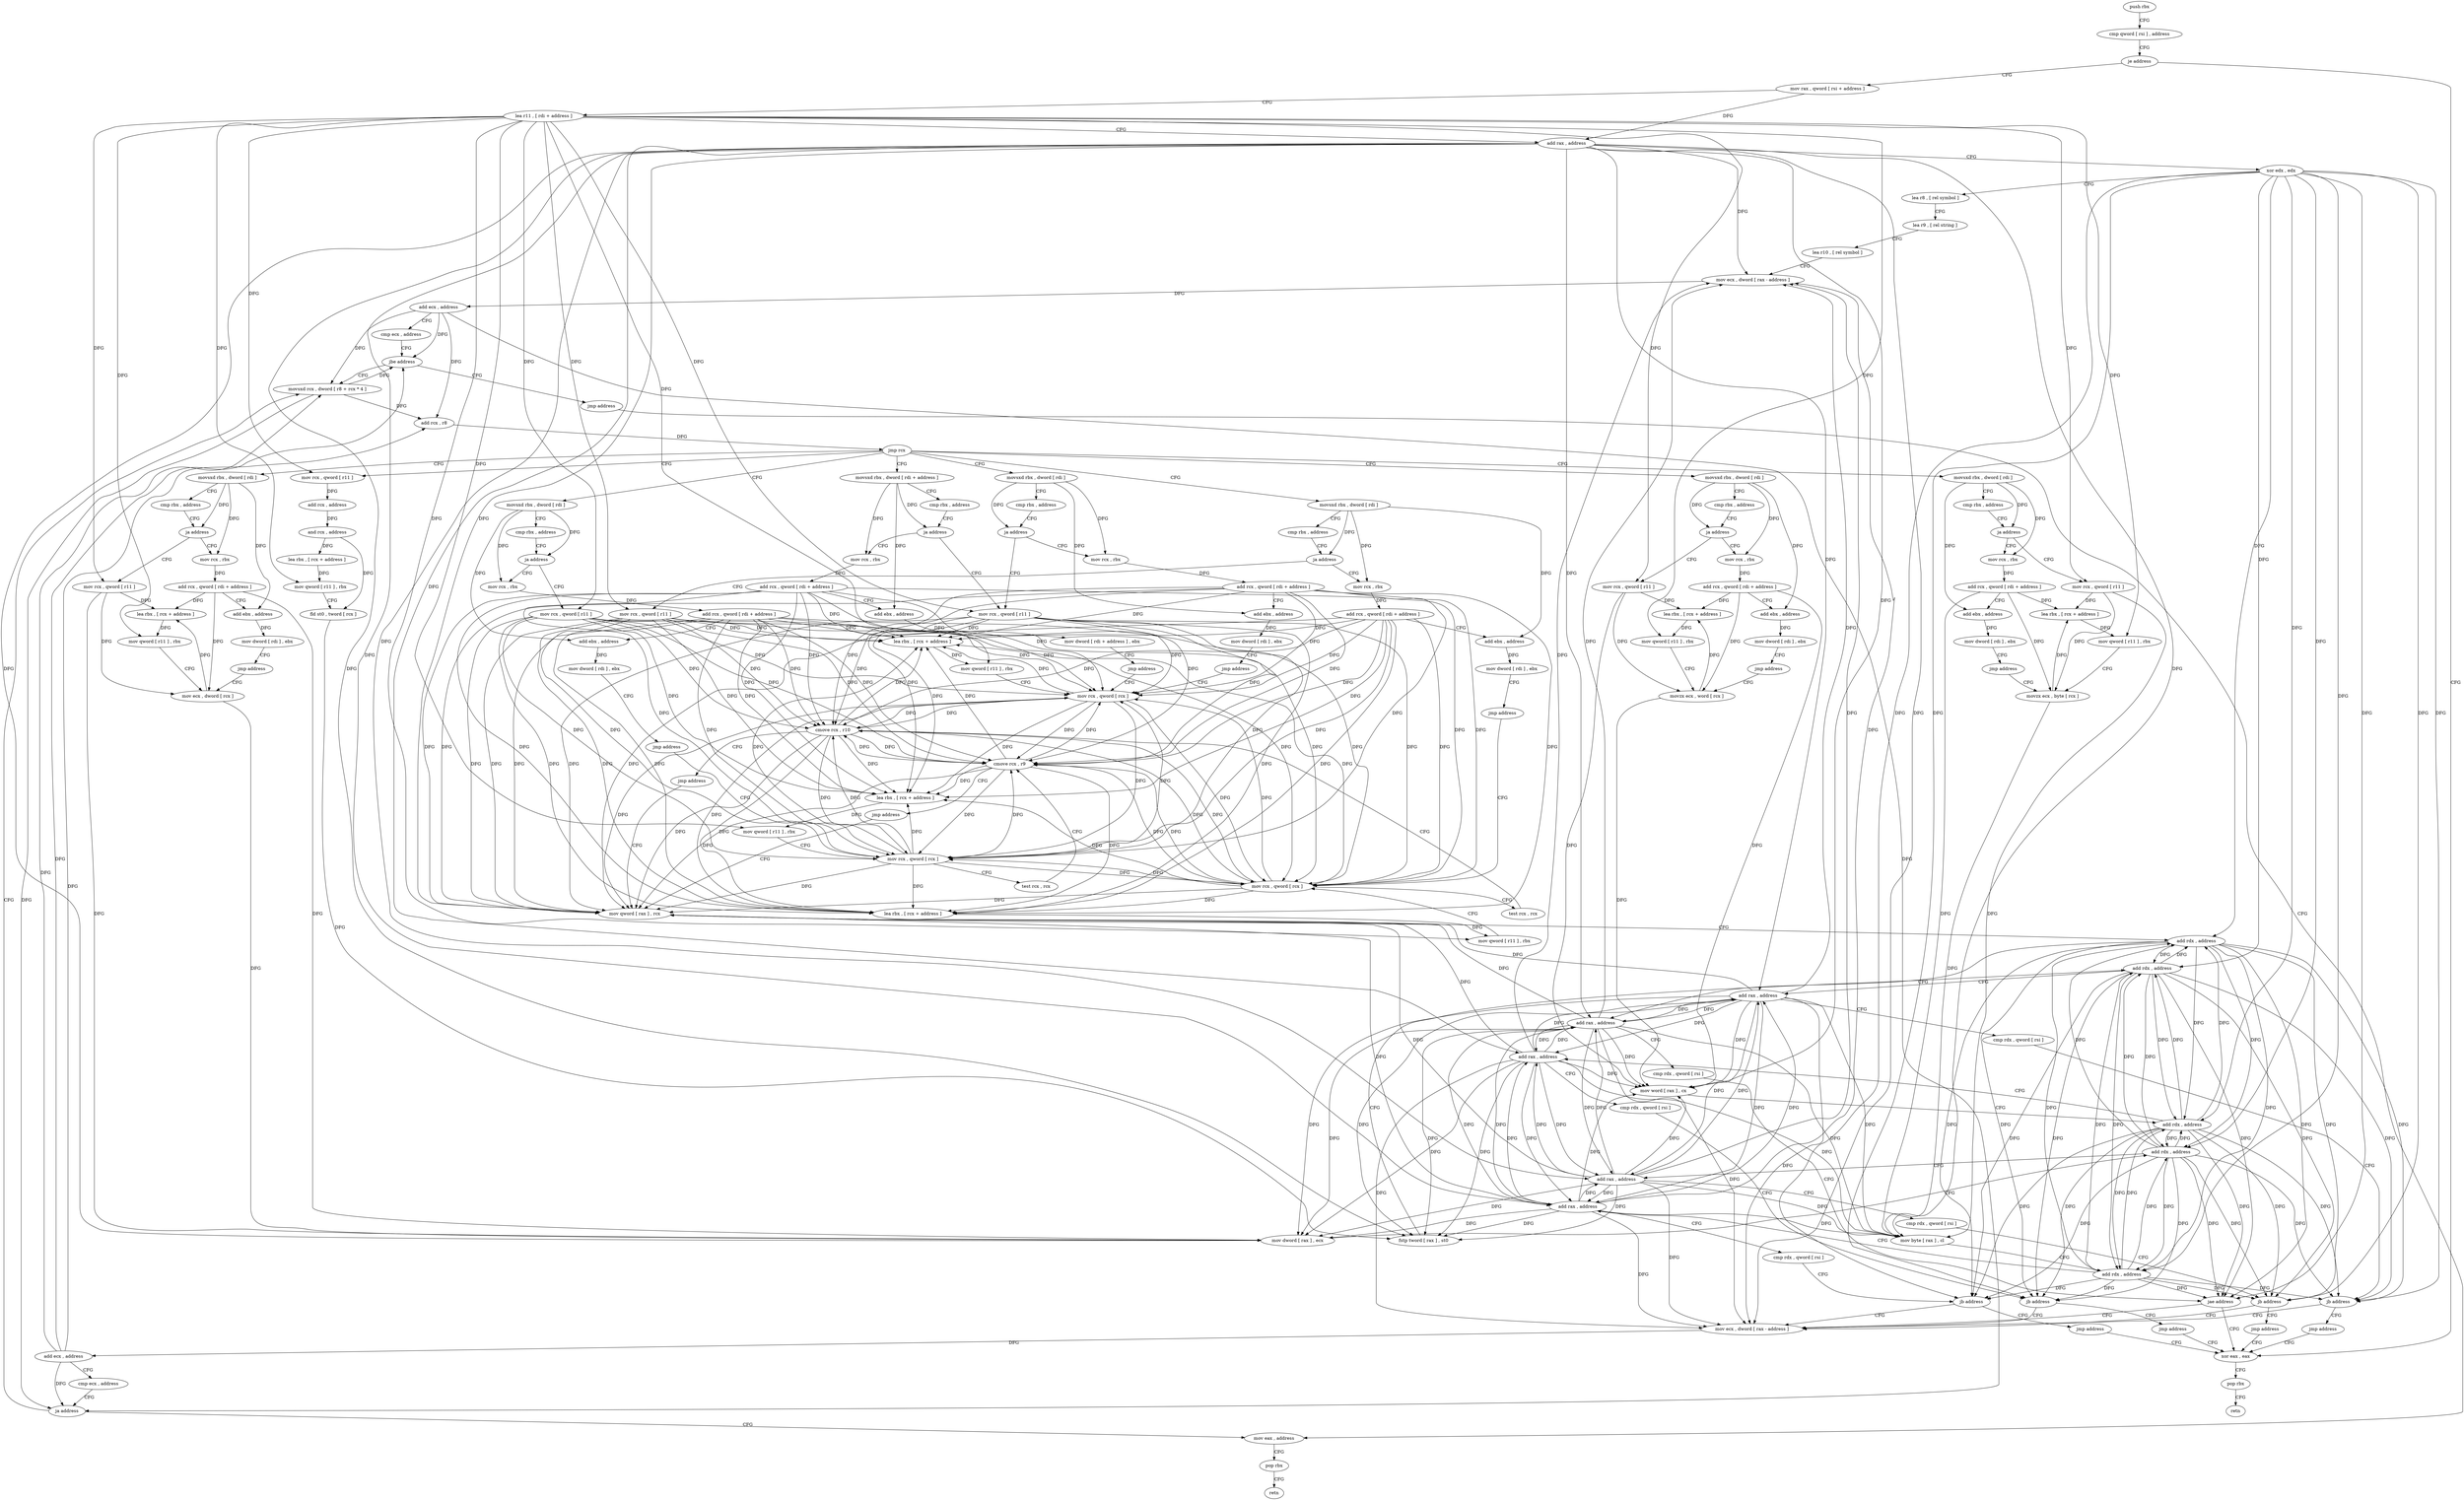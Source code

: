 digraph "func" {
"4327328" [label = "push rbx" ]
"4327329" [label = "cmp qword [ rsi ] , address" ]
"4327333" [label = "je address" ]
"4327849" [label = "xor eax , eax" ]
"4327339" [label = "mov rax , qword [ rsi + address ]" ]
"4327851" [label = "pop rbx" ]
"4327852" [label = "retn" ]
"4327343" [label = "lea r11 , [ rdi + address ]" ]
"4327347" [label = "add rax , address" ]
"4327351" [label = "xor edx , edx" ]
"4327353" [label = "lea r8 , [ rel symbol ]" ]
"4327360" [label = "lea r9 , [ rel string ]" ]
"4327367" [label = "lea r10 , [ rel symbol ]" ]
"4327374" [label = "mov ecx , dword [ rax - address ]" ]
"4327377" [label = "add ecx , address" ]
"4327380" [label = "cmp ecx , address" ]
"4327383" [label = "jbe address" ]
"4327440" [label = "movsxd rcx , dword [ r8 + rcx * 4 ]" ]
"4327385" [label = "jmp address" ]
"4327444" [label = "add rcx , r8" ]
"4327447" [label = "jmp rcx" ]
"4327449" [label = "movsxd rbx , dword [ rdi ]" ]
"4327472" [label = "movsxd rbx , dword [ rdi ]" ]
"4327495" [label = "movsxd rbx , dword [ rdi ]" ]
"4327525" [label = "movsxd rbx , dword [ rdi ]" ]
"4327591" [label = "movsxd rbx , dword [ rdi ]" ]
"4327621" [label = "movsxd rbx , dword [ rdi ]" ]
"4327723" [label = "movsxd rbx , dword [ rdi + address ]" ]
"4327758" [label = "mov rcx , qword [ r11 ]" ]
"4327853" [label = "mov eax , address" ]
"4327452" [label = "cmp rbx , address" ]
"4327456" [label = "ja address" ]
"4327392" [label = "mov rcx , qword [ r11 ]" ]
"4327458" [label = "mov rcx , rbx" ]
"4327475" [label = "cmp rbx , address" ]
"4327479" [label = "ja address" ]
"4327555" [label = "mov rcx , qword [ r11 ]" ]
"4327481" [label = "mov rcx , rbx" ]
"4327498" [label = "cmp rbx , address" ]
"4327502" [label = "ja address" ]
"4327651" [label = "mov rcx , qword [ r11 ]" ]
"4327508" [label = "mov rcx , rbx" ]
"4327528" [label = "cmp rbx , address" ]
"4327532" [label = "ja address" ]
"4327688" [label = "mov rcx , qword [ r11 ]" ]
"4327538" [label = "mov rcx , rbx" ]
"4327594" [label = "cmp rbx , address" ]
"4327598" [label = "ja address" ]
"4327799" [label = "mov rcx , qword [ r11 ]" ]
"4327604" [label = "mov rcx , rbx" ]
"4327624" [label = "cmp rbx , address" ]
"4327628" [label = "ja address" ]
"4327824" [label = "mov rcx , qword [ r11 ]" ]
"4327634" [label = "mov rcx , rbx" ]
"4327727" [label = "cmp rbx , address" ]
"4327734" [label = "ja address" ]
"4327740" [label = "mov rcx , rbx" ]
"4327761" [label = "add rcx , address" ]
"4327765" [label = "and rcx , address" ]
"4327769" [label = "lea rbx , [ rcx + address ]" ]
"4327773" [label = "mov qword [ r11 ] , rbx" ]
"4327776" [label = "fld st0 , tword [ rcx ]" ]
"4327778" [label = "fstp tword [ rax ] , st0" ]
"4327780" [label = "add rdx , address" ]
"4327784" [label = "add rax , address" ]
"4327788" [label = "cmp rdx , qword [ rsi ]" ]
"4327791" [label = "jb address" ]
"4327425" [label = "mov ecx , dword [ rax - address ]" ]
"4327797" [label = "jmp address" ]
"4327858" [label = "pop rbx" ]
"4327859" [label = "retn" ]
"4327395" [label = "lea rbx , [ rcx + address ]" ]
"4327399" [label = "mov qword [ r11 ] , rbx" ]
"4327402" [label = "mov rcx , qword [ rcx ]" ]
"4327461" [label = "add rcx , qword [ rdi + address ]" ]
"4327465" [label = "add ebx , address" ]
"4327468" [label = "mov dword [ rdi ] , ebx" ]
"4327470" [label = "jmp address" ]
"4327558" [label = "lea rbx , [ rcx + address ]" ]
"4327562" [label = "mov qword [ r11 ] , rbx" ]
"4327565" [label = "mov ecx , dword [ rcx ]" ]
"4327484" [label = "add rcx , qword [ rdi + address ]" ]
"4327488" [label = "add ebx , address" ]
"4327491" [label = "mov dword [ rdi ] , ebx" ]
"4327493" [label = "jmp address" ]
"4327654" [label = "lea rbx , [ rcx + address ]" ]
"4327658" [label = "mov qword [ r11 ] , rbx" ]
"4327661" [label = "movzx ecx , byte [ rcx ]" ]
"4327511" [label = "add rcx , qword [ rdi + address ]" ]
"4327515" [label = "add ebx , address" ]
"4327518" [label = "mov dword [ rdi ] , ebx" ]
"4327520" [label = "jmp address" ]
"4327691" [label = "lea rbx , [ rcx + address ]" ]
"4327695" [label = "mov qword [ r11 ] , rbx" ]
"4327698" [label = "movzx ecx , word [ rcx ]" ]
"4327541" [label = "add rcx , qword [ rdi + address ]" ]
"4327545" [label = "add ebx , address" ]
"4327548" [label = "mov dword [ rdi ] , ebx" ]
"4327550" [label = "jmp address" ]
"4327802" [label = "lea rbx , [ rcx + address ]" ]
"4327806" [label = "mov qword [ r11 ] , rbx" ]
"4327809" [label = "mov rcx , qword [ rcx ]" ]
"4327607" [label = "add rcx , qword [ rdi + address ]" ]
"4327611" [label = "add ebx , address" ]
"4327614" [label = "mov dword [ rdi ] , ebx" ]
"4327616" [label = "jmp address" ]
"4327827" [label = "lea rbx , [ rcx + address ]" ]
"4327831" [label = "mov qword [ r11 ] , rbx" ]
"4327834" [label = "mov rcx , qword [ rcx ]" ]
"4327637" [label = "add rcx , qword [ rdi + address ]" ]
"4327641" [label = "add ebx , address" ]
"4327644" [label = "mov dword [ rdi ] , ebx" ]
"4327646" [label = "jmp address" ]
"4327743" [label = "add rcx , qword [ rdi + address ]" ]
"4327747" [label = "add ebx , address" ]
"4327750" [label = "mov dword [ rdi + address ] , ebx" ]
"4327753" [label = "jmp address" ]
"4327428" [label = "add ecx , address" ]
"4327431" [label = "cmp ecx , address" ]
"4327434" [label = "ja address" ]
"4327405" [label = "mov qword [ rax ] , rcx" ]
"4327586" [label = "jmp address" ]
"4327567" [label = "mov dword [ rax ] , ecx" ]
"4327569" [label = "add rdx , address" ]
"4327573" [label = "add rax , address" ]
"4327577" [label = "cmp rdx , qword [ rsi ]" ]
"4327580" [label = "jb address" ]
"4327683" [label = "jmp address" ]
"4327664" [label = "mov byte [ rax ] , cl" ]
"4327666" [label = "add rdx , address" ]
"4327670" [label = "add rax , address" ]
"4327674" [label = "cmp rdx , qword [ rsi ]" ]
"4327677" [label = "jb address" ]
"4327721" [label = "jmp address" ]
"4327701" [label = "mov word [ rax ] , cx" ]
"4327704" [label = "add rdx , address" ]
"4327708" [label = "add rax , address" ]
"4327712" [label = "cmp rdx , qword [ rsi ]" ]
"4327715" [label = "jb address" ]
"4327408" [label = "add rdx , address" ]
"4327412" [label = "add rax , address" ]
"4327416" [label = "cmp rdx , qword [ rsi ]" ]
"4327419" [label = "jae address" ]
"4327812" [label = "test rcx , rcx" ]
"4327815" [label = "cmove rcx , r9" ]
"4327819" [label = "jmp address" ]
"4327837" [label = "test rcx , rcx" ]
"4327840" [label = "cmove rcx , r10" ]
"4327844" [label = "jmp address" ]
"4327328" -> "4327329" [ label = "CFG" ]
"4327329" -> "4327333" [ label = "CFG" ]
"4327333" -> "4327849" [ label = "CFG" ]
"4327333" -> "4327339" [ label = "CFG" ]
"4327849" -> "4327851" [ label = "CFG" ]
"4327339" -> "4327343" [ label = "CFG" ]
"4327339" -> "4327347" [ label = "DFG" ]
"4327851" -> "4327852" [ label = "CFG" ]
"4327343" -> "4327347" [ label = "CFG" ]
"4327343" -> "4327758" [ label = "DFG" ]
"4327343" -> "4327773" [ label = "DFG" ]
"4327343" -> "4327392" [ label = "DFG" ]
"4327343" -> "4327399" [ label = "DFG" ]
"4327343" -> "4327555" [ label = "DFG" ]
"4327343" -> "4327562" [ label = "DFG" ]
"4327343" -> "4327651" [ label = "DFG" ]
"4327343" -> "4327658" [ label = "DFG" ]
"4327343" -> "4327688" [ label = "DFG" ]
"4327343" -> "4327695" [ label = "DFG" ]
"4327343" -> "4327799" [ label = "DFG" ]
"4327343" -> "4327806" [ label = "DFG" ]
"4327343" -> "4327824" [ label = "DFG" ]
"4327343" -> "4327831" [ label = "DFG" ]
"4327347" -> "4327351" [ label = "CFG" ]
"4327347" -> "4327374" [ label = "DFG" ]
"4327347" -> "4327778" [ label = "DFG" ]
"4327347" -> "4327784" [ label = "DFG" ]
"4327347" -> "4327425" [ label = "DFG" ]
"4327347" -> "4327567" [ label = "DFG" ]
"4327347" -> "4327573" [ label = "DFG" ]
"4327347" -> "4327664" [ label = "DFG" ]
"4327347" -> "4327670" [ label = "DFG" ]
"4327347" -> "4327701" [ label = "DFG" ]
"4327347" -> "4327708" [ label = "DFG" ]
"4327347" -> "4327405" [ label = "DFG" ]
"4327347" -> "4327412" [ label = "DFG" ]
"4327351" -> "4327353" [ label = "CFG" ]
"4327351" -> "4327780" [ label = "DFG" ]
"4327351" -> "4327791" [ label = "DFG" ]
"4327351" -> "4327569" [ label = "DFG" ]
"4327351" -> "4327580" [ label = "DFG" ]
"4327351" -> "4327666" [ label = "DFG" ]
"4327351" -> "4327677" [ label = "DFG" ]
"4327351" -> "4327704" [ label = "DFG" ]
"4327351" -> "4327715" [ label = "DFG" ]
"4327351" -> "4327408" [ label = "DFG" ]
"4327351" -> "4327419" [ label = "DFG" ]
"4327353" -> "4327360" [ label = "CFG" ]
"4327360" -> "4327367" [ label = "CFG" ]
"4327367" -> "4327374" [ label = "CFG" ]
"4327374" -> "4327377" [ label = "DFG" ]
"4327377" -> "4327380" [ label = "CFG" ]
"4327377" -> "4327383" [ label = "DFG" ]
"4327377" -> "4327440" [ label = "DFG" ]
"4327377" -> "4327444" [ label = "DFG" ]
"4327377" -> "4327434" [ label = "DFG" ]
"4327380" -> "4327383" [ label = "CFG" ]
"4327383" -> "4327440" [ label = "CFG" ]
"4327383" -> "4327385" [ label = "CFG" ]
"4327440" -> "4327444" [ label = "DFG" ]
"4327440" -> "4327383" [ label = "DFG" ]
"4327440" -> "4327434" [ label = "DFG" ]
"4327385" -> "4327853" [ label = "CFG" ]
"4327444" -> "4327447" [ label = "DFG" ]
"4327447" -> "4327449" [ label = "CFG" ]
"4327447" -> "4327472" [ label = "CFG" ]
"4327447" -> "4327495" [ label = "CFG" ]
"4327447" -> "4327525" [ label = "CFG" ]
"4327447" -> "4327591" [ label = "CFG" ]
"4327447" -> "4327621" [ label = "CFG" ]
"4327447" -> "4327723" [ label = "CFG" ]
"4327447" -> "4327758" [ label = "CFG" ]
"4327449" -> "4327452" [ label = "CFG" ]
"4327449" -> "4327456" [ label = "DFG" ]
"4327449" -> "4327458" [ label = "DFG" ]
"4327449" -> "4327465" [ label = "DFG" ]
"4327472" -> "4327475" [ label = "CFG" ]
"4327472" -> "4327479" [ label = "DFG" ]
"4327472" -> "4327481" [ label = "DFG" ]
"4327472" -> "4327488" [ label = "DFG" ]
"4327495" -> "4327498" [ label = "CFG" ]
"4327495" -> "4327502" [ label = "DFG" ]
"4327495" -> "4327508" [ label = "DFG" ]
"4327495" -> "4327515" [ label = "DFG" ]
"4327525" -> "4327528" [ label = "CFG" ]
"4327525" -> "4327532" [ label = "DFG" ]
"4327525" -> "4327538" [ label = "DFG" ]
"4327525" -> "4327545" [ label = "DFG" ]
"4327591" -> "4327594" [ label = "CFG" ]
"4327591" -> "4327598" [ label = "DFG" ]
"4327591" -> "4327604" [ label = "DFG" ]
"4327591" -> "4327611" [ label = "DFG" ]
"4327621" -> "4327624" [ label = "CFG" ]
"4327621" -> "4327628" [ label = "DFG" ]
"4327621" -> "4327634" [ label = "DFG" ]
"4327621" -> "4327641" [ label = "DFG" ]
"4327723" -> "4327727" [ label = "CFG" ]
"4327723" -> "4327734" [ label = "DFG" ]
"4327723" -> "4327740" [ label = "DFG" ]
"4327723" -> "4327747" [ label = "DFG" ]
"4327758" -> "4327761" [ label = "DFG" ]
"4327853" -> "4327858" [ label = "CFG" ]
"4327452" -> "4327456" [ label = "CFG" ]
"4327456" -> "4327392" [ label = "CFG" ]
"4327456" -> "4327458" [ label = "CFG" ]
"4327392" -> "4327395" [ label = "DFG" ]
"4327392" -> "4327802" [ label = "DFG" ]
"4327392" -> "4327827" [ label = "DFG" ]
"4327392" -> "4327402" [ label = "DFG" ]
"4327392" -> "4327809" [ label = "DFG" ]
"4327392" -> "4327815" [ label = "DFG" ]
"4327392" -> "4327834" [ label = "DFG" ]
"4327392" -> "4327840" [ label = "DFG" ]
"4327392" -> "4327405" [ label = "DFG" ]
"4327458" -> "4327461" [ label = "DFG" ]
"4327475" -> "4327479" [ label = "CFG" ]
"4327479" -> "4327555" [ label = "CFG" ]
"4327479" -> "4327481" [ label = "CFG" ]
"4327555" -> "4327558" [ label = "DFG" ]
"4327555" -> "4327565" [ label = "DFG" ]
"4327555" -> "4327567" [ label = "DFG" ]
"4327481" -> "4327484" [ label = "DFG" ]
"4327498" -> "4327502" [ label = "CFG" ]
"4327502" -> "4327651" [ label = "CFG" ]
"4327502" -> "4327508" [ label = "CFG" ]
"4327651" -> "4327654" [ label = "DFG" ]
"4327651" -> "4327661" [ label = "DFG" ]
"4327651" -> "4327664" [ label = "DFG" ]
"4327508" -> "4327511" [ label = "DFG" ]
"4327528" -> "4327532" [ label = "CFG" ]
"4327532" -> "4327688" [ label = "CFG" ]
"4327532" -> "4327538" [ label = "CFG" ]
"4327688" -> "4327691" [ label = "DFG" ]
"4327688" -> "4327698" [ label = "DFG" ]
"4327688" -> "4327701" [ label = "DFG" ]
"4327538" -> "4327541" [ label = "DFG" ]
"4327594" -> "4327598" [ label = "CFG" ]
"4327598" -> "4327799" [ label = "CFG" ]
"4327598" -> "4327604" [ label = "CFG" ]
"4327799" -> "4327802" [ label = "DFG" ]
"4327799" -> "4327395" [ label = "DFG" ]
"4327799" -> "4327827" [ label = "DFG" ]
"4327799" -> "4327402" [ label = "DFG" ]
"4327799" -> "4327809" [ label = "DFG" ]
"4327799" -> "4327815" [ label = "DFG" ]
"4327799" -> "4327834" [ label = "DFG" ]
"4327799" -> "4327840" [ label = "DFG" ]
"4327799" -> "4327405" [ label = "DFG" ]
"4327604" -> "4327607" [ label = "DFG" ]
"4327624" -> "4327628" [ label = "CFG" ]
"4327628" -> "4327824" [ label = "CFG" ]
"4327628" -> "4327634" [ label = "CFG" ]
"4327824" -> "4327827" [ label = "DFG" ]
"4327824" -> "4327395" [ label = "DFG" ]
"4327824" -> "4327802" [ label = "DFG" ]
"4327824" -> "4327402" [ label = "DFG" ]
"4327824" -> "4327809" [ label = "DFG" ]
"4327824" -> "4327815" [ label = "DFG" ]
"4327824" -> "4327834" [ label = "DFG" ]
"4327824" -> "4327840" [ label = "DFG" ]
"4327824" -> "4327405" [ label = "DFG" ]
"4327634" -> "4327637" [ label = "DFG" ]
"4327727" -> "4327734" [ label = "CFG" ]
"4327734" -> "4327392" [ label = "CFG" ]
"4327734" -> "4327740" [ label = "CFG" ]
"4327740" -> "4327743" [ label = "DFG" ]
"4327761" -> "4327765" [ label = "DFG" ]
"4327765" -> "4327769" [ label = "DFG" ]
"4327765" -> "4327776" [ label = "DFG" ]
"4327769" -> "4327773" [ label = "DFG" ]
"4327773" -> "4327776" [ label = "CFG" ]
"4327776" -> "4327778" [ label = "DFG" ]
"4327778" -> "4327780" [ label = "CFG" ]
"4327780" -> "4327784" [ label = "CFG" ]
"4327780" -> "4327791" [ label = "DFG" ]
"4327780" -> "4327569" [ label = "DFG" ]
"4327780" -> "4327580" [ label = "DFG" ]
"4327780" -> "4327666" [ label = "DFG" ]
"4327780" -> "4327677" [ label = "DFG" ]
"4327780" -> "4327704" [ label = "DFG" ]
"4327780" -> "4327715" [ label = "DFG" ]
"4327780" -> "4327408" [ label = "DFG" ]
"4327780" -> "4327419" [ label = "DFG" ]
"4327784" -> "4327788" [ label = "CFG" ]
"4327784" -> "4327374" [ label = "DFG" ]
"4327784" -> "4327778" [ label = "DFG" ]
"4327784" -> "4327425" [ label = "DFG" ]
"4327784" -> "4327567" [ label = "DFG" ]
"4327784" -> "4327573" [ label = "DFG" ]
"4327784" -> "4327664" [ label = "DFG" ]
"4327784" -> "4327670" [ label = "DFG" ]
"4327784" -> "4327701" [ label = "DFG" ]
"4327784" -> "4327708" [ label = "DFG" ]
"4327784" -> "4327405" [ label = "DFG" ]
"4327784" -> "4327412" [ label = "DFG" ]
"4327788" -> "4327791" [ label = "CFG" ]
"4327791" -> "4327425" [ label = "CFG" ]
"4327791" -> "4327797" [ label = "CFG" ]
"4327425" -> "4327428" [ label = "DFG" ]
"4327797" -> "4327849" [ label = "CFG" ]
"4327858" -> "4327859" [ label = "CFG" ]
"4327395" -> "4327399" [ label = "DFG" ]
"4327399" -> "4327402" [ label = "CFG" ]
"4327402" -> "4327405" [ label = "DFG" ]
"4327402" -> "4327395" [ label = "DFG" ]
"4327402" -> "4327802" [ label = "DFG" ]
"4327402" -> "4327827" [ label = "DFG" ]
"4327402" -> "4327809" [ label = "DFG" ]
"4327402" -> "4327815" [ label = "DFG" ]
"4327402" -> "4327834" [ label = "DFG" ]
"4327402" -> "4327840" [ label = "DFG" ]
"4327461" -> "4327465" [ label = "CFG" ]
"4327461" -> "4327395" [ label = "DFG" ]
"4327461" -> "4327802" [ label = "DFG" ]
"4327461" -> "4327827" [ label = "DFG" ]
"4327461" -> "4327402" [ label = "DFG" ]
"4327461" -> "4327809" [ label = "DFG" ]
"4327461" -> "4327815" [ label = "DFG" ]
"4327461" -> "4327834" [ label = "DFG" ]
"4327461" -> "4327840" [ label = "DFG" ]
"4327461" -> "4327405" [ label = "DFG" ]
"4327465" -> "4327468" [ label = "DFG" ]
"4327468" -> "4327470" [ label = "CFG" ]
"4327470" -> "4327402" [ label = "CFG" ]
"4327558" -> "4327562" [ label = "DFG" ]
"4327562" -> "4327565" [ label = "CFG" ]
"4327565" -> "4327567" [ label = "DFG" ]
"4327565" -> "4327558" [ label = "DFG" ]
"4327484" -> "4327488" [ label = "CFG" ]
"4327484" -> "4327558" [ label = "DFG" ]
"4327484" -> "4327565" [ label = "DFG" ]
"4327484" -> "4327567" [ label = "DFG" ]
"4327488" -> "4327491" [ label = "DFG" ]
"4327491" -> "4327493" [ label = "CFG" ]
"4327493" -> "4327565" [ label = "CFG" ]
"4327654" -> "4327658" [ label = "DFG" ]
"4327658" -> "4327661" [ label = "CFG" ]
"4327661" -> "4327664" [ label = "DFG" ]
"4327661" -> "4327654" [ label = "DFG" ]
"4327511" -> "4327515" [ label = "CFG" ]
"4327511" -> "4327654" [ label = "DFG" ]
"4327511" -> "4327661" [ label = "DFG" ]
"4327511" -> "4327664" [ label = "DFG" ]
"4327515" -> "4327518" [ label = "DFG" ]
"4327518" -> "4327520" [ label = "CFG" ]
"4327520" -> "4327661" [ label = "CFG" ]
"4327691" -> "4327695" [ label = "DFG" ]
"4327695" -> "4327698" [ label = "CFG" ]
"4327698" -> "4327701" [ label = "DFG" ]
"4327698" -> "4327691" [ label = "DFG" ]
"4327541" -> "4327545" [ label = "CFG" ]
"4327541" -> "4327691" [ label = "DFG" ]
"4327541" -> "4327698" [ label = "DFG" ]
"4327541" -> "4327701" [ label = "DFG" ]
"4327545" -> "4327548" [ label = "DFG" ]
"4327548" -> "4327550" [ label = "CFG" ]
"4327550" -> "4327698" [ label = "CFG" ]
"4327802" -> "4327806" [ label = "DFG" ]
"4327806" -> "4327809" [ label = "CFG" ]
"4327809" -> "4327812" [ label = "CFG" ]
"4327809" -> "4327395" [ label = "DFG" ]
"4327809" -> "4327802" [ label = "DFG" ]
"4327809" -> "4327827" [ label = "DFG" ]
"4327809" -> "4327402" [ label = "DFG" ]
"4327809" -> "4327815" [ label = "DFG" ]
"4327809" -> "4327834" [ label = "DFG" ]
"4327809" -> "4327840" [ label = "DFG" ]
"4327809" -> "4327405" [ label = "DFG" ]
"4327607" -> "4327611" [ label = "CFG" ]
"4327607" -> "4327395" [ label = "DFG" ]
"4327607" -> "4327802" [ label = "DFG" ]
"4327607" -> "4327827" [ label = "DFG" ]
"4327607" -> "4327402" [ label = "DFG" ]
"4327607" -> "4327809" [ label = "DFG" ]
"4327607" -> "4327815" [ label = "DFG" ]
"4327607" -> "4327834" [ label = "DFG" ]
"4327607" -> "4327840" [ label = "DFG" ]
"4327607" -> "4327405" [ label = "DFG" ]
"4327611" -> "4327614" [ label = "DFG" ]
"4327614" -> "4327616" [ label = "CFG" ]
"4327616" -> "4327809" [ label = "CFG" ]
"4327827" -> "4327831" [ label = "DFG" ]
"4327831" -> "4327834" [ label = "CFG" ]
"4327834" -> "4327837" [ label = "CFG" ]
"4327834" -> "4327395" [ label = "DFG" ]
"4327834" -> "4327802" [ label = "DFG" ]
"4327834" -> "4327827" [ label = "DFG" ]
"4327834" -> "4327402" [ label = "DFG" ]
"4327834" -> "4327809" [ label = "DFG" ]
"4327834" -> "4327815" [ label = "DFG" ]
"4327834" -> "4327840" [ label = "DFG" ]
"4327834" -> "4327405" [ label = "DFG" ]
"4327637" -> "4327641" [ label = "CFG" ]
"4327637" -> "4327395" [ label = "DFG" ]
"4327637" -> "4327802" [ label = "DFG" ]
"4327637" -> "4327827" [ label = "DFG" ]
"4327637" -> "4327402" [ label = "DFG" ]
"4327637" -> "4327809" [ label = "DFG" ]
"4327637" -> "4327815" [ label = "DFG" ]
"4327637" -> "4327834" [ label = "DFG" ]
"4327637" -> "4327840" [ label = "DFG" ]
"4327637" -> "4327405" [ label = "DFG" ]
"4327641" -> "4327644" [ label = "DFG" ]
"4327644" -> "4327646" [ label = "CFG" ]
"4327646" -> "4327834" [ label = "CFG" ]
"4327743" -> "4327747" [ label = "CFG" ]
"4327743" -> "4327395" [ label = "DFG" ]
"4327743" -> "4327802" [ label = "DFG" ]
"4327743" -> "4327827" [ label = "DFG" ]
"4327743" -> "4327402" [ label = "DFG" ]
"4327743" -> "4327809" [ label = "DFG" ]
"4327743" -> "4327815" [ label = "DFG" ]
"4327743" -> "4327834" [ label = "DFG" ]
"4327743" -> "4327840" [ label = "DFG" ]
"4327743" -> "4327405" [ label = "DFG" ]
"4327747" -> "4327750" [ label = "DFG" ]
"4327750" -> "4327753" [ label = "CFG" ]
"4327753" -> "4327402" [ label = "CFG" ]
"4327428" -> "4327431" [ label = "CFG" ]
"4327428" -> "4327383" [ label = "DFG" ]
"4327428" -> "4327440" [ label = "DFG" ]
"4327428" -> "4327444" [ label = "DFG" ]
"4327428" -> "4327434" [ label = "DFG" ]
"4327431" -> "4327434" [ label = "CFG" ]
"4327434" -> "4327853" [ label = "CFG" ]
"4327434" -> "4327440" [ label = "CFG" ]
"4327405" -> "4327408" [ label = "CFG" ]
"4327586" -> "4327849" [ label = "CFG" ]
"4327567" -> "4327569" [ label = "CFG" ]
"4327569" -> "4327573" [ label = "CFG" ]
"4327569" -> "4327780" [ label = "DFG" ]
"4327569" -> "4327791" [ label = "DFG" ]
"4327569" -> "4327580" [ label = "DFG" ]
"4327569" -> "4327666" [ label = "DFG" ]
"4327569" -> "4327677" [ label = "DFG" ]
"4327569" -> "4327704" [ label = "DFG" ]
"4327569" -> "4327715" [ label = "DFG" ]
"4327569" -> "4327408" [ label = "DFG" ]
"4327569" -> "4327419" [ label = "DFG" ]
"4327573" -> "4327577" [ label = "CFG" ]
"4327573" -> "4327374" [ label = "DFG" ]
"4327573" -> "4327784" [ label = "DFG" ]
"4327573" -> "4327425" [ label = "DFG" ]
"4327573" -> "4327778" [ label = "DFG" ]
"4327573" -> "4327567" [ label = "DFG" ]
"4327573" -> "4327664" [ label = "DFG" ]
"4327573" -> "4327670" [ label = "DFG" ]
"4327573" -> "4327701" [ label = "DFG" ]
"4327573" -> "4327708" [ label = "DFG" ]
"4327573" -> "4327405" [ label = "DFG" ]
"4327573" -> "4327412" [ label = "DFG" ]
"4327577" -> "4327580" [ label = "CFG" ]
"4327580" -> "4327425" [ label = "CFG" ]
"4327580" -> "4327586" [ label = "CFG" ]
"4327683" -> "4327849" [ label = "CFG" ]
"4327664" -> "4327666" [ label = "CFG" ]
"4327666" -> "4327670" [ label = "CFG" ]
"4327666" -> "4327780" [ label = "DFG" ]
"4327666" -> "4327569" [ label = "DFG" ]
"4327666" -> "4327791" [ label = "DFG" ]
"4327666" -> "4327580" [ label = "DFG" ]
"4327666" -> "4327677" [ label = "DFG" ]
"4327666" -> "4327704" [ label = "DFG" ]
"4327666" -> "4327715" [ label = "DFG" ]
"4327666" -> "4327408" [ label = "DFG" ]
"4327666" -> "4327419" [ label = "DFG" ]
"4327670" -> "4327674" [ label = "CFG" ]
"4327670" -> "4327374" [ label = "DFG" ]
"4327670" -> "4327784" [ label = "DFG" ]
"4327670" -> "4327425" [ label = "DFG" ]
"4327670" -> "4327573" [ label = "DFG" ]
"4327670" -> "4327778" [ label = "DFG" ]
"4327670" -> "4327567" [ label = "DFG" ]
"4327670" -> "4327664" [ label = "DFG" ]
"4327670" -> "4327701" [ label = "DFG" ]
"4327670" -> "4327708" [ label = "DFG" ]
"4327670" -> "4327405" [ label = "DFG" ]
"4327670" -> "4327412" [ label = "DFG" ]
"4327674" -> "4327677" [ label = "CFG" ]
"4327677" -> "4327425" [ label = "CFG" ]
"4327677" -> "4327683" [ label = "CFG" ]
"4327721" -> "4327849" [ label = "CFG" ]
"4327701" -> "4327704" [ label = "CFG" ]
"4327704" -> "4327708" [ label = "CFG" ]
"4327704" -> "4327780" [ label = "DFG" ]
"4327704" -> "4327569" [ label = "DFG" ]
"4327704" -> "4327666" [ label = "DFG" ]
"4327704" -> "4327791" [ label = "DFG" ]
"4327704" -> "4327580" [ label = "DFG" ]
"4327704" -> "4327677" [ label = "DFG" ]
"4327704" -> "4327715" [ label = "DFG" ]
"4327704" -> "4327408" [ label = "DFG" ]
"4327704" -> "4327419" [ label = "DFG" ]
"4327708" -> "4327712" [ label = "CFG" ]
"4327708" -> "4327374" [ label = "DFG" ]
"4327708" -> "4327784" [ label = "DFG" ]
"4327708" -> "4327425" [ label = "DFG" ]
"4327708" -> "4327573" [ label = "DFG" ]
"4327708" -> "4327670" [ label = "DFG" ]
"4327708" -> "4327778" [ label = "DFG" ]
"4327708" -> "4327567" [ label = "DFG" ]
"4327708" -> "4327664" [ label = "DFG" ]
"4327708" -> "4327701" [ label = "DFG" ]
"4327708" -> "4327405" [ label = "DFG" ]
"4327708" -> "4327412" [ label = "DFG" ]
"4327712" -> "4327715" [ label = "CFG" ]
"4327715" -> "4327425" [ label = "CFG" ]
"4327715" -> "4327721" [ label = "CFG" ]
"4327408" -> "4327412" [ label = "CFG" ]
"4327408" -> "4327780" [ label = "DFG" ]
"4327408" -> "4327569" [ label = "DFG" ]
"4327408" -> "4327666" [ label = "DFG" ]
"4327408" -> "4327704" [ label = "DFG" ]
"4327408" -> "4327791" [ label = "DFG" ]
"4327408" -> "4327580" [ label = "DFG" ]
"4327408" -> "4327677" [ label = "DFG" ]
"4327408" -> "4327715" [ label = "DFG" ]
"4327408" -> "4327419" [ label = "DFG" ]
"4327412" -> "4327416" [ label = "CFG" ]
"4327412" -> "4327374" [ label = "DFG" ]
"4327412" -> "4327784" [ label = "DFG" ]
"4327412" -> "4327425" [ label = "DFG" ]
"4327412" -> "4327573" [ label = "DFG" ]
"4327412" -> "4327670" [ label = "DFG" ]
"4327412" -> "4327708" [ label = "DFG" ]
"4327412" -> "4327778" [ label = "DFG" ]
"4327412" -> "4327567" [ label = "DFG" ]
"4327412" -> "4327664" [ label = "DFG" ]
"4327412" -> "4327701" [ label = "DFG" ]
"4327412" -> "4327405" [ label = "DFG" ]
"4327416" -> "4327419" [ label = "CFG" ]
"4327419" -> "4327849" [ label = "CFG" ]
"4327419" -> "4327425" [ label = "CFG" ]
"4327812" -> "4327815" [ label = "CFG" ]
"4327815" -> "4327819" [ label = "CFG" ]
"4327815" -> "4327395" [ label = "DFG" ]
"4327815" -> "4327802" [ label = "DFG" ]
"4327815" -> "4327827" [ label = "DFG" ]
"4327815" -> "4327402" [ label = "DFG" ]
"4327815" -> "4327809" [ label = "DFG" ]
"4327815" -> "4327834" [ label = "DFG" ]
"4327815" -> "4327840" [ label = "DFG" ]
"4327815" -> "4327405" [ label = "DFG" ]
"4327819" -> "4327405" [ label = "CFG" ]
"4327837" -> "4327840" [ label = "CFG" ]
"4327840" -> "4327844" [ label = "CFG" ]
"4327840" -> "4327395" [ label = "DFG" ]
"4327840" -> "4327802" [ label = "DFG" ]
"4327840" -> "4327827" [ label = "DFG" ]
"4327840" -> "4327402" [ label = "DFG" ]
"4327840" -> "4327809" [ label = "DFG" ]
"4327840" -> "4327815" [ label = "DFG" ]
"4327840" -> "4327834" [ label = "DFG" ]
"4327840" -> "4327405" [ label = "DFG" ]
"4327844" -> "4327405" [ label = "CFG" ]
}

